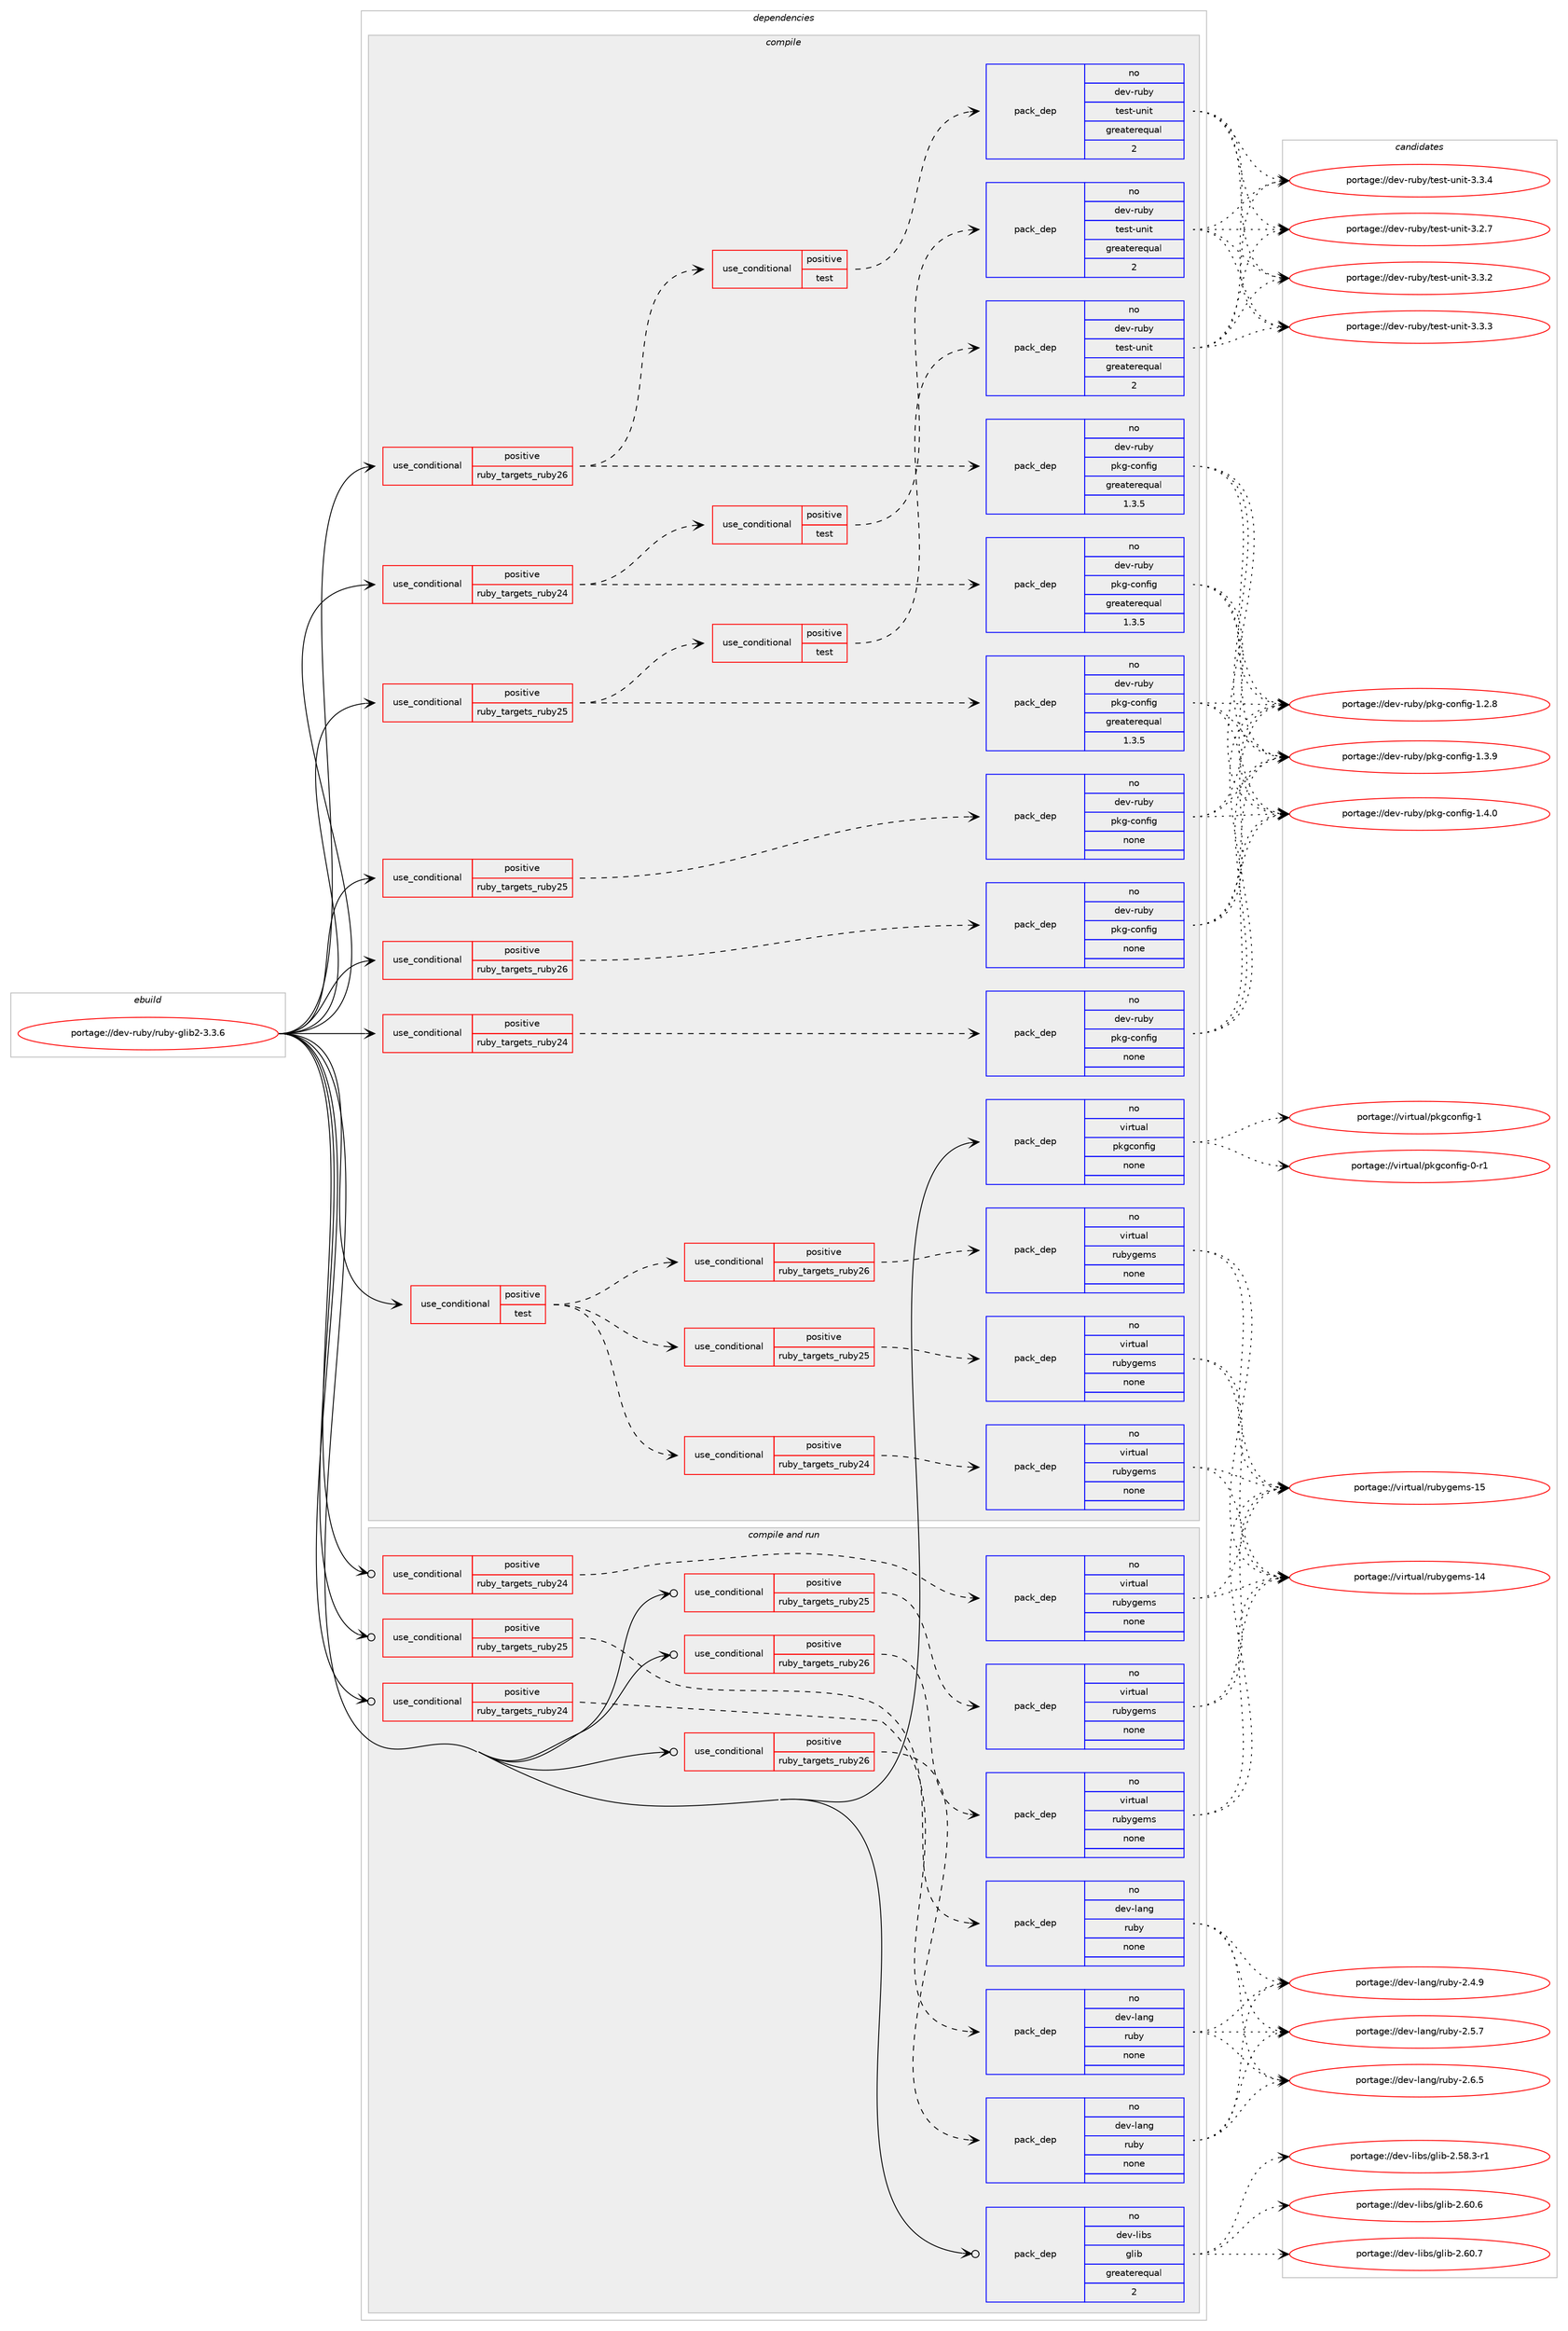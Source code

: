 digraph prolog {

# *************
# Graph options
# *************

newrank=true;
concentrate=true;
compound=true;
graph [rankdir=LR,fontname=Helvetica,fontsize=10,ranksep=1.5];#, ranksep=2.5, nodesep=0.2];
edge  [arrowhead=vee];
node  [fontname=Helvetica,fontsize=10];

# **********
# The ebuild
# **********

subgraph cluster_leftcol {
color=gray;
rank=same;
label=<<i>ebuild</i>>;
id [label="portage://dev-ruby/ruby-glib2-3.3.6", color=red, width=4, href="../dev-ruby/ruby-glib2-3.3.6.svg"];
}

# ****************
# The dependencies
# ****************

subgraph cluster_midcol {
color=gray;
label=<<i>dependencies</i>>;
subgraph cluster_compile {
fillcolor="#eeeeee";
style=filled;
label=<<i>compile</i>>;
subgraph cond63662 {
dependency243718 [label=<<TABLE BORDER="0" CELLBORDER="1" CELLSPACING="0" CELLPADDING="4"><TR><TD ROWSPAN="3" CELLPADDING="10">use_conditional</TD></TR><TR><TD>positive</TD></TR><TR><TD>ruby_targets_ruby24</TD></TR></TABLE>>, shape=none, color=red];
subgraph pack176511 {
dependency243719 [label=<<TABLE BORDER="0" CELLBORDER="1" CELLSPACING="0" CELLPADDING="4" WIDTH="220"><TR><TD ROWSPAN="6" CELLPADDING="30">pack_dep</TD></TR><TR><TD WIDTH="110">no</TD></TR><TR><TD>dev-ruby</TD></TR><TR><TD>pkg-config</TD></TR><TR><TD>greaterequal</TD></TR><TR><TD>1.3.5</TD></TR></TABLE>>, shape=none, color=blue];
}
dependency243718:e -> dependency243719:w [weight=20,style="dashed",arrowhead="vee"];
subgraph cond63663 {
dependency243720 [label=<<TABLE BORDER="0" CELLBORDER="1" CELLSPACING="0" CELLPADDING="4"><TR><TD ROWSPAN="3" CELLPADDING="10">use_conditional</TD></TR><TR><TD>positive</TD></TR><TR><TD>test</TD></TR></TABLE>>, shape=none, color=red];
subgraph pack176512 {
dependency243721 [label=<<TABLE BORDER="0" CELLBORDER="1" CELLSPACING="0" CELLPADDING="4" WIDTH="220"><TR><TD ROWSPAN="6" CELLPADDING="30">pack_dep</TD></TR><TR><TD WIDTH="110">no</TD></TR><TR><TD>dev-ruby</TD></TR><TR><TD>test-unit</TD></TR><TR><TD>greaterequal</TD></TR><TR><TD>2</TD></TR></TABLE>>, shape=none, color=blue];
}
dependency243720:e -> dependency243721:w [weight=20,style="dashed",arrowhead="vee"];
}
dependency243718:e -> dependency243720:w [weight=20,style="dashed",arrowhead="vee"];
}
id:e -> dependency243718:w [weight=20,style="solid",arrowhead="vee"];
subgraph cond63664 {
dependency243722 [label=<<TABLE BORDER="0" CELLBORDER="1" CELLSPACING="0" CELLPADDING="4"><TR><TD ROWSPAN="3" CELLPADDING="10">use_conditional</TD></TR><TR><TD>positive</TD></TR><TR><TD>ruby_targets_ruby24</TD></TR></TABLE>>, shape=none, color=red];
subgraph pack176513 {
dependency243723 [label=<<TABLE BORDER="0" CELLBORDER="1" CELLSPACING="0" CELLPADDING="4" WIDTH="220"><TR><TD ROWSPAN="6" CELLPADDING="30">pack_dep</TD></TR><TR><TD WIDTH="110">no</TD></TR><TR><TD>dev-ruby</TD></TR><TR><TD>pkg-config</TD></TR><TR><TD>none</TD></TR><TR><TD></TD></TR></TABLE>>, shape=none, color=blue];
}
dependency243722:e -> dependency243723:w [weight=20,style="dashed",arrowhead="vee"];
}
id:e -> dependency243722:w [weight=20,style="solid",arrowhead="vee"];
subgraph cond63665 {
dependency243724 [label=<<TABLE BORDER="0" CELLBORDER="1" CELLSPACING="0" CELLPADDING="4"><TR><TD ROWSPAN="3" CELLPADDING="10">use_conditional</TD></TR><TR><TD>positive</TD></TR><TR><TD>ruby_targets_ruby25</TD></TR></TABLE>>, shape=none, color=red];
subgraph pack176514 {
dependency243725 [label=<<TABLE BORDER="0" CELLBORDER="1" CELLSPACING="0" CELLPADDING="4" WIDTH="220"><TR><TD ROWSPAN="6" CELLPADDING="30">pack_dep</TD></TR><TR><TD WIDTH="110">no</TD></TR><TR><TD>dev-ruby</TD></TR><TR><TD>pkg-config</TD></TR><TR><TD>greaterequal</TD></TR><TR><TD>1.3.5</TD></TR></TABLE>>, shape=none, color=blue];
}
dependency243724:e -> dependency243725:w [weight=20,style="dashed",arrowhead="vee"];
subgraph cond63666 {
dependency243726 [label=<<TABLE BORDER="0" CELLBORDER="1" CELLSPACING="0" CELLPADDING="4"><TR><TD ROWSPAN="3" CELLPADDING="10">use_conditional</TD></TR><TR><TD>positive</TD></TR><TR><TD>test</TD></TR></TABLE>>, shape=none, color=red];
subgraph pack176515 {
dependency243727 [label=<<TABLE BORDER="0" CELLBORDER="1" CELLSPACING="0" CELLPADDING="4" WIDTH="220"><TR><TD ROWSPAN="6" CELLPADDING="30">pack_dep</TD></TR><TR><TD WIDTH="110">no</TD></TR><TR><TD>dev-ruby</TD></TR><TR><TD>test-unit</TD></TR><TR><TD>greaterequal</TD></TR><TR><TD>2</TD></TR></TABLE>>, shape=none, color=blue];
}
dependency243726:e -> dependency243727:w [weight=20,style="dashed",arrowhead="vee"];
}
dependency243724:e -> dependency243726:w [weight=20,style="dashed",arrowhead="vee"];
}
id:e -> dependency243724:w [weight=20,style="solid",arrowhead="vee"];
subgraph cond63667 {
dependency243728 [label=<<TABLE BORDER="0" CELLBORDER="1" CELLSPACING="0" CELLPADDING="4"><TR><TD ROWSPAN="3" CELLPADDING="10">use_conditional</TD></TR><TR><TD>positive</TD></TR><TR><TD>ruby_targets_ruby25</TD></TR></TABLE>>, shape=none, color=red];
subgraph pack176516 {
dependency243729 [label=<<TABLE BORDER="0" CELLBORDER="1" CELLSPACING="0" CELLPADDING="4" WIDTH="220"><TR><TD ROWSPAN="6" CELLPADDING="30">pack_dep</TD></TR><TR><TD WIDTH="110">no</TD></TR><TR><TD>dev-ruby</TD></TR><TR><TD>pkg-config</TD></TR><TR><TD>none</TD></TR><TR><TD></TD></TR></TABLE>>, shape=none, color=blue];
}
dependency243728:e -> dependency243729:w [weight=20,style="dashed",arrowhead="vee"];
}
id:e -> dependency243728:w [weight=20,style="solid",arrowhead="vee"];
subgraph cond63668 {
dependency243730 [label=<<TABLE BORDER="0" CELLBORDER="1" CELLSPACING="0" CELLPADDING="4"><TR><TD ROWSPAN="3" CELLPADDING="10">use_conditional</TD></TR><TR><TD>positive</TD></TR><TR><TD>ruby_targets_ruby26</TD></TR></TABLE>>, shape=none, color=red];
subgraph pack176517 {
dependency243731 [label=<<TABLE BORDER="0" CELLBORDER="1" CELLSPACING="0" CELLPADDING="4" WIDTH="220"><TR><TD ROWSPAN="6" CELLPADDING="30">pack_dep</TD></TR><TR><TD WIDTH="110">no</TD></TR><TR><TD>dev-ruby</TD></TR><TR><TD>pkg-config</TD></TR><TR><TD>greaterequal</TD></TR><TR><TD>1.3.5</TD></TR></TABLE>>, shape=none, color=blue];
}
dependency243730:e -> dependency243731:w [weight=20,style="dashed",arrowhead="vee"];
subgraph cond63669 {
dependency243732 [label=<<TABLE BORDER="0" CELLBORDER="1" CELLSPACING="0" CELLPADDING="4"><TR><TD ROWSPAN="3" CELLPADDING="10">use_conditional</TD></TR><TR><TD>positive</TD></TR><TR><TD>test</TD></TR></TABLE>>, shape=none, color=red];
subgraph pack176518 {
dependency243733 [label=<<TABLE BORDER="0" CELLBORDER="1" CELLSPACING="0" CELLPADDING="4" WIDTH="220"><TR><TD ROWSPAN="6" CELLPADDING="30">pack_dep</TD></TR><TR><TD WIDTH="110">no</TD></TR><TR><TD>dev-ruby</TD></TR><TR><TD>test-unit</TD></TR><TR><TD>greaterequal</TD></TR><TR><TD>2</TD></TR></TABLE>>, shape=none, color=blue];
}
dependency243732:e -> dependency243733:w [weight=20,style="dashed",arrowhead="vee"];
}
dependency243730:e -> dependency243732:w [weight=20,style="dashed",arrowhead="vee"];
}
id:e -> dependency243730:w [weight=20,style="solid",arrowhead="vee"];
subgraph cond63670 {
dependency243734 [label=<<TABLE BORDER="0" CELLBORDER="1" CELLSPACING="0" CELLPADDING="4"><TR><TD ROWSPAN="3" CELLPADDING="10">use_conditional</TD></TR><TR><TD>positive</TD></TR><TR><TD>ruby_targets_ruby26</TD></TR></TABLE>>, shape=none, color=red];
subgraph pack176519 {
dependency243735 [label=<<TABLE BORDER="0" CELLBORDER="1" CELLSPACING="0" CELLPADDING="4" WIDTH="220"><TR><TD ROWSPAN="6" CELLPADDING="30">pack_dep</TD></TR><TR><TD WIDTH="110">no</TD></TR><TR><TD>dev-ruby</TD></TR><TR><TD>pkg-config</TD></TR><TR><TD>none</TD></TR><TR><TD></TD></TR></TABLE>>, shape=none, color=blue];
}
dependency243734:e -> dependency243735:w [weight=20,style="dashed",arrowhead="vee"];
}
id:e -> dependency243734:w [weight=20,style="solid",arrowhead="vee"];
subgraph cond63671 {
dependency243736 [label=<<TABLE BORDER="0" CELLBORDER="1" CELLSPACING="0" CELLPADDING="4"><TR><TD ROWSPAN="3" CELLPADDING="10">use_conditional</TD></TR><TR><TD>positive</TD></TR><TR><TD>test</TD></TR></TABLE>>, shape=none, color=red];
subgraph cond63672 {
dependency243737 [label=<<TABLE BORDER="0" CELLBORDER="1" CELLSPACING="0" CELLPADDING="4"><TR><TD ROWSPAN="3" CELLPADDING="10">use_conditional</TD></TR><TR><TD>positive</TD></TR><TR><TD>ruby_targets_ruby24</TD></TR></TABLE>>, shape=none, color=red];
subgraph pack176520 {
dependency243738 [label=<<TABLE BORDER="0" CELLBORDER="1" CELLSPACING="0" CELLPADDING="4" WIDTH="220"><TR><TD ROWSPAN="6" CELLPADDING="30">pack_dep</TD></TR><TR><TD WIDTH="110">no</TD></TR><TR><TD>virtual</TD></TR><TR><TD>rubygems</TD></TR><TR><TD>none</TD></TR><TR><TD></TD></TR></TABLE>>, shape=none, color=blue];
}
dependency243737:e -> dependency243738:w [weight=20,style="dashed",arrowhead="vee"];
}
dependency243736:e -> dependency243737:w [weight=20,style="dashed",arrowhead="vee"];
subgraph cond63673 {
dependency243739 [label=<<TABLE BORDER="0" CELLBORDER="1" CELLSPACING="0" CELLPADDING="4"><TR><TD ROWSPAN="3" CELLPADDING="10">use_conditional</TD></TR><TR><TD>positive</TD></TR><TR><TD>ruby_targets_ruby25</TD></TR></TABLE>>, shape=none, color=red];
subgraph pack176521 {
dependency243740 [label=<<TABLE BORDER="0" CELLBORDER="1" CELLSPACING="0" CELLPADDING="4" WIDTH="220"><TR><TD ROWSPAN="6" CELLPADDING="30">pack_dep</TD></TR><TR><TD WIDTH="110">no</TD></TR><TR><TD>virtual</TD></TR><TR><TD>rubygems</TD></TR><TR><TD>none</TD></TR><TR><TD></TD></TR></TABLE>>, shape=none, color=blue];
}
dependency243739:e -> dependency243740:w [weight=20,style="dashed",arrowhead="vee"];
}
dependency243736:e -> dependency243739:w [weight=20,style="dashed",arrowhead="vee"];
subgraph cond63674 {
dependency243741 [label=<<TABLE BORDER="0" CELLBORDER="1" CELLSPACING="0" CELLPADDING="4"><TR><TD ROWSPAN="3" CELLPADDING="10">use_conditional</TD></TR><TR><TD>positive</TD></TR><TR><TD>ruby_targets_ruby26</TD></TR></TABLE>>, shape=none, color=red];
subgraph pack176522 {
dependency243742 [label=<<TABLE BORDER="0" CELLBORDER="1" CELLSPACING="0" CELLPADDING="4" WIDTH="220"><TR><TD ROWSPAN="6" CELLPADDING="30">pack_dep</TD></TR><TR><TD WIDTH="110">no</TD></TR><TR><TD>virtual</TD></TR><TR><TD>rubygems</TD></TR><TR><TD>none</TD></TR><TR><TD></TD></TR></TABLE>>, shape=none, color=blue];
}
dependency243741:e -> dependency243742:w [weight=20,style="dashed",arrowhead="vee"];
}
dependency243736:e -> dependency243741:w [weight=20,style="dashed",arrowhead="vee"];
}
id:e -> dependency243736:w [weight=20,style="solid",arrowhead="vee"];
subgraph pack176523 {
dependency243743 [label=<<TABLE BORDER="0" CELLBORDER="1" CELLSPACING="0" CELLPADDING="4" WIDTH="220"><TR><TD ROWSPAN="6" CELLPADDING="30">pack_dep</TD></TR><TR><TD WIDTH="110">no</TD></TR><TR><TD>virtual</TD></TR><TR><TD>pkgconfig</TD></TR><TR><TD>none</TD></TR><TR><TD></TD></TR></TABLE>>, shape=none, color=blue];
}
id:e -> dependency243743:w [weight=20,style="solid",arrowhead="vee"];
}
subgraph cluster_compileandrun {
fillcolor="#eeeeee";
style=filled;
label=<<i>compile and run</i>>;
subgraph cond63675 {
dependency243744 [label=<<TABLE BORDER="0" CELLBORDER="1" CELLSPACING="0" CELLPADDING="4"><TR><TD ROWSPAN="3" CELLPADDING="10">use_conditional</TD></TR><TR><TD>positive</TD></TR><TR><TD>ruby_targets_ruby24</TD></TR></TABLE>>, shape=none, color=red];
subgraph pack176524 {
dependency243745 [label=<<TABLE BORDER="0" CELLBORDER="1" CELLSPACING="0" CELLPADDING="4" WIDTH="220"><TR><TD ROWSPAN="6" CELLPADDING="30">pack_dep</TD></TR><TR><TD WIDTH="110">no</TD></TR><TR><TD>dev-lang</TD></TR><TR><TD>ruby</TD></TR><TR><TD>none</TD></TR><TR><TD></TD></TR></TABLE>>, shape=none, color=blue];
}
dependency243744:e -> dependency243745:w [weight=20,style="dashed",arrowhead="vee"];
}
id:e -> dependency243744:w [weight=20,style="solid",arrowhead="odotvee"];
subgraph cond63676 {
dependency243746 [label=<<TABLE BORDER="0" CELLBORDER="1" CELLSPACING="0" CELLPADDING="4"><TR><TD ROWSPAN="3" CELLPADDING="10">use_conditional</TD></TR><TR><TD>positive</TD></TR><TR><TD>ruby_targets_ruby24</TD></TR></TABLE>>, shape=none, color=red];
subgraph pack176525 {
dependency243747 [label=<<TABLE BORDER="0" CELLBORDER="1" CELLSPACING="0" CELLPADDING="4" WIDTH="220"><TR><TD ROWSPAN="6" CELLPADDING="30">pack_dep</TD></TR><TR><TD WIDTH="110">no</TD></TR><TR><TD>virtual</TD></TR><TR><TD>rubygems</TD></TR><TR><TD>none</TD></TR><TR><TD></TD></TR></TABLE>>, shape=none, color=blue];
}
dependency243746:e -> dependency243747:w [weight=20,style="dashed",arrowhead="vee"];
}
id:e -> dependency243746:w [weight=20,style="solid",arrowhead="odotvee"];
subgraph cond63677 {
dependency243748 [label=<<TABLE BORDER="0" CELLBORDER="1" CELLSPACING="0" CELLPADDING="4"><TR><TD ROWSPAN="3" CELLPADDING="10">use_conditional</TD></TR><TR><TD>positive</TD></TR><TR><TD>ruby_targets_ruby25</TD></TR></TABLE>>, shape=none, color=red];
subgraph pack176526 {
dependency243749 [label=<<TABLE BORDER="0" CELLBORDER="1" CELLSPACING="0" CELLPADDING="4" WIDTH="220"><TR><TD ROWSPAN="6" CELLPADDING="30">pack_dep</TD></TR><TR><TD WIDTH="110">no</TD></TR><TR><TD>dev-lang</TD></TR><TR><TD>ruby</TD></TR><TR><TD>none</TD></TR><TR><TD></TD></TR></TABLE>>, shape=none, color=blue];
}
dependency243748:e -> dependency243749:w [weight=20,style="dashed",arrowhead="vee"];
}
id:e -> dependency243748:w [weight=20,style="solid",arrowhead="odotvee"];
subgraph cond63678 {
dependency243750 [label=<<TABLE BORDER="0" CELLBORDER="1" CELLSPACING="0" CELLPADDING="4"><TR><TD ROWSPAN="3" CELLPADDING="10">use_conditional</TD></TR><TR><TD>positive</TD></TR><TR><TD>ruby_targets_ruby25</TD></TR></TABLE>>, shape=none, color=red];
subgraph pack176527 {
dependency243751 [label=<<TABLE BORDER="0" CELLBORDER="1" CELLSPACING="0" CELLPADDING="4" WIDTH="220"><TR><TD ROWSPAN="6" CELLPADDING="30">pack_dep</TD></TR><TR><TD WIDTH="110">no</TD></TR><TR><TD>virtual</TD></TR><TR><TD>rubygems</TD></TR><TR><TD>none</TD></TR><TR><TD></TD></TR></TABLE>>, shape=none, color=blue];
}
dependency243750:e -> dependency243751:w [weight=20,style="dashed",arrowhead="vee"];
}
id:e -> dependency243750:w [weight=20,style="solid",arrowhead="odotvee"];
subgraph cond63679 {
dependency243752 [label=<<TABLE BORDER="0" CELLBORDER="1" CELLSPACING="0" CELLPADDING="4"><TR><TD ROWSPAN="3" CELLPADDING="10">use_conditional</TD></TR><TR><TD>positive</TD></TR><TR><TD>ruby_targets_ruby26</TD></TR></TABLE>>, shape=none, color=red];
subgraph pack176528 {
dependency243753 [label=<<TABLE BORDER="0" CELLBORDER="1" CELLSPACING="0" CELLPADDING="4" WIDTH="220"><TR><TD ROWSPAN="6" CELLPADDING="30">pack_dep</TD></TR><TR><TD WIDTH="110">no</TD></TR><TR><TD>dev-lang</TD></TR><TR><TD>ruby</TD></TR><TR><TD>none</TD></TR><TR><TD></TD></TR></TABLE>>, shape=none, color=blue];
}
dependency243752:e -> dependency243753:w [weight=20,style="dashed",arrowhead="vee"];
}
id:e -> dependency243752:w [weight=20,style="solid",arrowhead="odotvee"];
subgraph cond63680 {
dependency243754 [label=<<TABLE BORDER="0" CELLBORDER="1" CELLSPACING="0" CELLPADDING="4"><TR><TD ROWSPAN="3" CELLPADDING="10">use_conditional</TD></TR><TR><TD>positive</TD></TR><TR><TD>ruby_targets_ruby26</TD></TR></TABLE>>, shape=none, color=red];
subgraph pack176529 {
dependency243755 [label=<<TABLE BORDER="0" CELLBORDER="1" CELLSPACING="0" CELLPADDING="4" WIDTH="220"><TR><TD ROWSPAN="6" CELLPADDING="30">pack_dep</TD></TR><TR><TD WIDTH="110">no</TD></TR><TR><TD>virtual</TD></TR><TR><TD>rubygems</TD></TR><TR><TD>none</TD></TR><TR><TD></TD></TR></TABLE>>, shape=none, color=blue];
}
dependency243754:e -> dependency243755:w [weight=20,style="dashed",arrowhead="vee"];
}
id:e -> dependency243754:w [weight=20,style="solid",arrowhead="odotvee"];
subgraph pack176530 {
dependency243756 [label=<<TABLE BORDER="0" CELLBORDER="1" CELLSPACING="0" CELLPADDING="4" WIDTH="220"><TR><TD ROWSPAN="6" CELLPADDING="30">pack_dep</TD></TR><TR><TD WIDTH="110">no</TD></TR><TR><TD>dev-libs</TD></TR><TR><TD>glib</TD></TR><TR><TD>greaterequal</TD></TR><TR><TD>2</TD></TR></TABLE>>, shape=none, color=blue];
}
id:e -> dependency243756:w [weight=20,style="solid",arrowhead="odotvee"];
}
subgraph cluster_run {
fillcolor="#eeeeee";
style=filled;
label=<<i>run</i>>;
}
}

# **************
# The candidates
# **************

subgraph cluster_choices {
rank=same;
color=gray;
label=<<i>candidates</i>>;

subgraph choice176511 {
color=black;
nodesep=1;
choiceportage1001011184511411798121471121071034599111110102105103454946504656 [label="portage://dev-ruby/pkg-config-1.2.8", color=red, width=4,href="../dev-ruby/pkg-config-1.2.8.svg"];
choiceportage1001011184511411798121471121071034599111110102105103454946514657 [label="portage://dev-ruby/pkg-config-1.3.9", color=red, width=4,href="../dev-ruby/pkg-config-1.3.9.svg"];
choiceportage1001011184511411798121471121071034599111110102105103454946524648 [label="portage://dev-ruby/pkg-config-1.4.0", color=red, width=4,href="../dev-ruby/pkg-config-1.4.0.svg"];
dependency243719:e -> choiceportage1001011184511411798121471121071034599111110102105103454946504656:w [style=dotted,weight="100"];
dependency243719:e -> choiceportage1001011184511411798121471121071034599111110102105103454946514657:w [style=dotted,weight="100"];
dependency243719:e -> choiceportage1001011184511411798121471121071034599111110102105103454946524648:w [style=dotted,weight="100"];
}
subgraph choice176512 {
color=black;
nodesep=1;
choiceportage10010111845114117981214711610111511645117110105116455146504655 [label="portage://dev-ruby/test-unit-3.2.7", color=red, width=4,href="../dev-ruby/test-unit-3.2.7.svg"];
choiceportage10010111845114117981214711610111511645117110105116455146514650 [label="portage://dev-ruby/test-unit-3.3.2", color=red, width=4,href="../dev-ruby/test-unit-3.3.2.svg"];
choiceportage10010111845114117981214711610111511645117110105116455146514651 [label="portage://dev-ruby/test-unit-3.3.3", color=red, width=4,href="../dev-ruby/test-unit-3.3.3.svg"];
choiceportage10010111845114117981214711610111511645117110105116455146514652 [label="portage://dev-ruby/test-unit-3.3.4", color=red, width=4,href="../dev-ruby/test-unit-3.3.4.svg"];
dependency243721:e -> choiceportage10010111845114117981214711610111511645117110105116455146504655:w [style=dotted,weight="100"];
dependency243721:e -> choiceportage10010111845114117981214711610111511645117110105116455146514650:w [style=dotted,weight="100"];
dependency243721:e -> choiceportage10010111845114117981214711610111511645117110105116455146514651:w [style=dotted,weight="100"];
dependency243721:e -> choiceportage10010111845114117981214711610111511645117110105116455146514652:w [style=dotted,weight="100"];
}
subgraph choice176513 {
color=black;
nodesep=1;
choiceportage1001011184511411798121471121071034599111110102105103454946504656 [label="portage://dev-ruby/pkg-config-1.2.8", color=red, width=4,href="../dev-ruby/pkg-config-1.2.8.svg"];
choiceportage1001011184511411798121471121071034599111110102105103454946514657 [label="portage://dev-ruby/pkg-config-1.3.9", color=red, width=4,href="../dev-ruby/pkg-config-1.3.9.svg"];
choiceportage1001011184511411798121471121071034599111110102105103454946524648 [label="portage://dev-ruby/pkg-config-1.4.0", color=red, width=4,href="../dev-ruby/pkg-config-1.4.0.svg"];
dependency243723:e -> choiceportage1001011184511411798121471121071034599111110102105103454946504656:w [style=dotted,weight="100"];
dependency243723:e -> choiceportage1001011184511411798121471121071034599111110102105103454946514657:w [style=dotted,weight="100"];
dependency243723:e -> choiceportage1001011184511411798121471121071034599111110102105103454946524648:w [style=dotted,weight="100"];
}
subgraph choice176514 {
color=black;
nodesep=1;
choiceportage1001011184511411798121471121071034599111110102105103454946504656 [label="portage://dev-ruby/pkg-config-1.2.8", color=red, width=4,href="../dev-ruby/pkg-config-1.2.8.svg"];
choiceportage1001011184511411798121471121071034599111110102105103454946514657 [label="portage://dev-ruby/pkg-config-1.3.9", color=red, width=4,href="../dev-ruby/pkg-config-1.3.9.svg"];
choiceportage1001011184511411798121471121071034599111110102105103454946524648 [label="portage://dev-ruby/pkg-config-1.4.0", color=red, width=4,href="../dev-ruby/pkg-config-1.4.0.svg"];
dependency243725:e -> choiceportage1001011184511411798121471121071034599111110102105103454946504656:w [style=dotted,weight="100"];
dependency243725:e -> choiceportage1001011184511411798121471121071034599111110102105103454946514657:w [style=dotted,weight="100"];
dependency243725:e -> choiceportage1001011184511411798121471121071034599111110102105103454946524648:w [style=dotted,weight="100"];
}
subgraph choice176515 {
color=black;
nodesep=1;
choiceportage10010111845114117981214711610111511645117110105116455146504655 [label="portage://dev-ruby/test-unit-3.2.7", color=red, width=4,href="../dev-ruby/test-unit-3.2.7.svg"];
choiceportage10010111845114117981214711610111511645117110105116455146514650 [label="portage://dev-ruby/test-unit-3.3.2", color=red, width=4,href="../dev-ruby/test-unit-3.3.2.svg"];
choiceportage10010111845114117981214711610111511645117110105116455146514651 [label="portage://dev-ruby/test-unit-3.3.3", color=red, width=4,href="../dev-ruby/test-unit-3.3.3.svg"];
choiceportage10010111845114117981214711610111511645117110105116455146514652 [label="portage://dev-ruby/test-unit-3.3.4", color=red, width=4,href="../dev-ruby/test-unit-3.3.4.svg"];
dependency243727:e -> choiceportage10010111845114117981214711610111511645117110105116455146504655:w [style=dotted,weight="100"];
dependency243727:e -> choiceportage10010111845114117981214711610111511645117110105116455146514650:w [style=dotted,weight="100"];
dependency243727:e -> choiceportage10010111845114117981214711610111511645117110105116455146514651:w [style=dotted,weight="100"];
dependency243727:e -> choiceportage10010111845114117981214711610111511645117110105116455146514652:w [style=dotted,weight="100"];
}
subgraph choice176516 {
color=black;
nodesep=1;
choiceportage1001011184511411798121471121071034599111110102105103454946504656 [label="portage://dev-ruby/pkg-config-1.2.8", color=red, width=4,href="../dev-ruby/pkg-config-1.2.8.svg"];
choiceportage1001011184511411798121471121071034599111110102105103454946514657 [label="portage://dev-ruby/pkg-config-1.3.9", color=red, width=4,href="../dev-ruby/pkg-config-1.3.9.svg"];
choiceportage1001011184511411798121471121071034599111110102105103454946524648 [label="portage://dev-ruby/pkg-config-1.4.0", color=red, width=4,href="../dev-ruby/pkg-config-1.4.0.svg"];
dependency243729:e -> choiceportage1001011184511411798121471121071034599111110102105103454946504656:w [style=dotted,weight="100"];
dependency243729:e -> choiceportage1001011184511411798121471121071034599111110102105103454946514657:w [style=dotted,weight="100"];
dependency243729:e -> choiceportage1001011184511411798121471121071034599111110102105103454946524648:w [style=dotted,weight="100"];
}
subgraph choice176517 {
color=black;
nodesep=1;
choiceportage1001011184511411798121471121071034599111110102105103454946504656 [label="portage://dev-ruby/pkg-config-1.2.8", color=red, width=4,href="../dev-ruby/pkg-config-1.2.8.svg"];
choiceportage1001011184511411798121471121071034599111110102105103454946514657 [label="portage://dev-ruby/pkg-config-1.3.9", color=red, width=4,href="../dev-ruby/pkg-config-1.3.9.svg"];
choiceportage1001011184511411798121471121071034599111110102105103454946524648 [label="portage://dev-ruby/pkg-config-1.4.0", color=red, width=4,href="../dev-ruby/pkg-config-1.4.0.svg"];
dependency243731:e -> choiceportage1001011184511411798121471121071034599111110102105103454946504656:w [style=dotted,weight="100"];
dependency243731:e -> choiceportage1001011184511411798121471121071034599111110102105103454946514657:w [style=dotted,weight="100"];
dependency243731:e -> choiceportage1001011184511411798121471121071034599111110102105103454946524648:w [style=dotted,weight="100"];
}
subgraph choice176518 {
color=black;
nodesep=1;
choiceportage10010111845114117981214711610111511645117110105116455146504655 [label="portage://dev-ruby/test-unit-3.2.7", color=red, width=4,href="../dev-ruby/test-unit-3.2.7.svg"];
choiceportage10010111845114117981214711610111511645117110105116455146514650 [label="portage://dev-ruby/test-unit-3.3.2", color=red, width=4,href="../dev-ruby/test-unit-3.3.2.svg"];
choiceportage10010111845114117981214711610111511645117110105116455146514651 [label="portage://dev-ruby/test-unit-3.3.3", color=red, width=4,href="../dev-ruby/test-unit-3.3.3.svg"];
choiceportage10010111845114117981214711610111511645117110105116455146514652 [label="portage://dev-ruby/test-unit-3.3.4", color=red, width=4,href="../dev-ruby/test-unit-3.3.4.svg"];
dependency243733:e -> choiceportage10010111845114117981214711610111511645117110105116455146504655:w [style=dotted,weight="100"];
dependency243733:e -> choiceportage10010111845114117981214711610111511645117110105116455146514650:w [style=dotted,weight="100"];
dependency243733:e -> choiceportage10010111845114117981214711610111511645117110105116455146514651:w [style=dotted,weight="100"];
dependency243733:e -> choiceportage10010111845114117981214711610111511645117110105116455146514652:w [style=dotted,weight="100"];
}
subgraph choice176519 {
color=black;
nodesep=1;
choiceportage1001011184511411798121471121071034599111110102105103454946504656 [label="portage://dev-ruby/pkg-config-1.2.8", color=red, width=4,href="../dev-ruby/pkg-config-1.2.8.svg"];
choiceportage1001011184511411798121471121071034599111110102105103454946514657 [label="portage://dev-ruby/pkg-config-1.3.9", color=red, width=4,href="../dev-ruby/pkg-config-1.3.9.svg"];
choiceportage1001011184511411798121471121071034599111110102105103454946524648 [label="portage://dev-ruby/pkg-config-1.4.0", color=red, width=4,href="../dev-ruby/pkg-config-1.4.0.svg"];
dependency243735:e -> choiceportage1001011184511411798121471121071034599111110102105103454946504656:w [style=dotted,weight="100"];
dependency243735:e -> choiceportage1001011184511411798121471121071034599111110102105103454946514657:w [style=dotted,weight="100"];
dependency243735:e -> choiceportage1001011184511411798121471121071034599111110102105103454946524648:w [style=dotted,weight="100"];
}
subgraph choice176520 {
color=black;
nodesep=1;
choiceportage118105114116117971084711411798121103101109115454952 [label="portage://virtual/rubygems-14", color=red, width=4,href="../virtual/rubygems-14.svg"];
choiceportage118105114116117971084711411798121103101109115454953 [label="portage://virtual/rubygems-15", color=red, width=4,href="../virtual/rubygems-15.svg"];
dependency243738:e -> choiceportage118105114116117971084711411798121103101109115454952:w [style=dotted,weight="100"];
dependency243738:e -> choiceportage118105114116117971084711411798121103101109115454953:w [style=dotted,weight="100"];
}
subgraph choice176521 {
color=black;
nodesep=1;
choiceportage118105114116117971084711411798121103101109115454952 [label="portage://virtual/rubygems-14", color=red, width=4,href="../virtual/rubygems-14.svg"];
choiceportage118105114116117971084711411798121103101109115454953 [label="portage://virtual/rubygems-15", color=red, width=4,href="../virtual/rubygems-15.svg"];
dependency243740:e -> choiceportage118105114116117971084711411798121103101109115454952:w [style=dotted,weight="100"];
dependency243740:e -> choiceportage118105114116117971084711411798121103101109115454953:w [style=dotted,weight="100"];
}
subgraph choice176522 {
color=black;
nodesep=1;
choiceportage118105114116117971084711411798121103101109115454952 [label="portage://virtual/rubygems-14", color=red, width=4,href="../virtual/rubygems-14.svg"];
choiceportage118105114116117971084711411798121103101109115454953 [label="portage://virtual/rubygems-15", color=red, width=4,href="../virtual/rubygems-15.svg"];
dependency243742:e -> choiceportage118105114116117971084711411798121103101109115454952:w [style=dotted,weight="100"];
dependency243742:e -> choiceportage118105114116117971084711411798121103101109115454953:w [style=dotted,weight="100"];
}
subgraph choice176523 {
color=black;
nodesep=1;
choiceportage11810511411611797108471121071039911111010210510345484511449 [label="portage://virtual/pkgconfig-0-r1", color=red, width=4,href="../virtual/pkgconfig-0-r1.svg"];
choiceportage1181051141161179710847112107103991111101021051034549 [label="portage://virtual/pkgconfig-1", color=red, width=4,href="../virtual/pkgconfig-1.svg"];
dependency243743:e -> choiceportage11810511411611797108471121071039911111010210510345484511449:w [style=dotted,weight="100"];
dependency243743:e -> choiceportage1181051141161179710847112107103991111101021051034549:w [style=dotted,weight="100"];
}
subgraph choice176524 {
color=black;
nodesep=1;
choiceportage10010111845108971101034711411798121455046524657 [label="portage://dev-lang/ruby-2.4.9", color=red, width=4,href="../dev-lang/ruby-2.4.9.svg"];
choiceportage10010111845108971101034711411798121455046534655 [label="portage://dev-lang/ruby-2.5.7", color=red, width=4,href="../dev-lang/ruby-2.5.7.svg"];
choiceportage10010111845108971101034711411798121455046544653 [label="portage://dev-lang/ruby-2.6.5", color=red, width=4,href="../dev-lang/ruby-2.6.5.svg"];
dependency243745:e -> choiceportage10010111845108971101034711411798121455046524657:w [style=dotted,weight="100"];
dependency243745:e -> choiceportage10010111845108971101034711411798121455046534655:w [style=dotted,weight="100"];
dependency243745:e -> choiceportage10010111845108971101034711411798121455046544653:w [style=dotted,weight="100"];
}
subgraph choice176525 {
color=black;
nodesep=1;
choiceportage118105114116117971084711411798121103101109115454952 [label="portage://virtual/rubygems-14", color=red, width=4,href="../virtual/rubygems-14.svg"];
choiceportage118105114116117971084711411798121103101109115454953 [label="portage://virtual/rubygems-15", color=red, width=4,href="../virtual/rubygems-15.svg"];
dependency243747:e -> choiceportage118105114116117971084711411798121103101109115454952:w [style=dotted,weight="100"];
dependency243747:e -> choiceportage118105114116117971084711411798121103101109115454953:w [style=dotted,weight="100"];
}
subgraph choice176526 {
color=black;
nodesep=1;
choiceportage10010111845108971101034711411798121455046524657 [label="portage://dev-lang/ruby-2.4.9", color=red, width=4,href="../dev-lang/ruby-2.4.9.svg"];
choiceportage10010111845108971101034711411798121455046534655 [label="portage://dev-lang/ruby-2.5.7", color=red, width=4,href="../dev-lang/ruby-2.5.7.svg"];
choiceportage10010111845108971101034711411798121455046544653 [label="portage://dev-lang/ruby-2.6.5", color=red, width=4,href="../dev-lang/ruby-2.6.5.svg"];
dependency243749:e -> choiceportage10010111845108971101034711411798121455046524657:w [style=dotted,weight="100"];
dependency243749:e -> choiceportage10010111845108971101034711411798121455046534655:w [style=dotted,weight="100"];
dependency243749:e -> choiceportage10010111845108971101034711411798121455046544653:w [style=dotted,weight="100"];
}
subgraph choice176527 {
color=black;
nodesep=1;
choiceportage118105114116117971084711411798121103101109115454952 [label="portage://virtual/rubygems-14", color=red, width=4,href="../virtual/rubygems-14.svg"];
choiceportage118105114116117971084711411798121103101109115454953 [label="portage://virtual/rubygems-15", color=red, width=4,href="../virtual/rubygems-15.svg"];
dependency243751:e -> choiceportage118105114116117971084711411798121103101109115454952:w [style=dotted,weight="100"];
dependency243751:e -> choiceportage118105114116117971084711411798121103101109115454953:w [style=dotted,weight="100"];
}
subgraph choice176528 {
color=black;
nodesep=1;
choiceportage10010111845108971101034711411798121455046524657 [label="portage://dev-lang/ruby-2.4.9", color=red, width=4,href="../dev-lang/ruby-2.4.9.svg"];
choiceportage10010111845108971101034711411798121455046534655 [label="portage://dev-lang/ruby-2.5.7", color=red, width=4,href="../dev-lang/ruby-2.5.7.svg"];
choiceportage10010111845108971101034711411798121455046544653 [label="portage://dev-lang/ruby-2.6.5", color=red, width=4,href="../dev-lang/ruby-2.6.5.svg"];
dependency243753:e -> choiceportage10010111845108971101034711411798121455046524657:w [style=dotted,weight="100"];
dependency243753:e -> choiceportage10010111845108971101034711411798121455046534655:w [style=dotted,weight="100"];
dependency243753:e -> choiceportage10010111845108971101034711411798121455046544653:w [style=dotted,weight="100"];
}
subgraph choice176529 {
color=black;
nodesep=1;
choiceportage118105114116117971084711411798121103101109115454952 [label="portage://virtual/rubygems-14", color=red, width=4,href="../virtual/rubygems-14.svg"];
choiceportage118105114116117971084711411798121103101109115454953 [label="portage://virtual/rubygems-15", color=red, width=4,href="../virtual/rubygems-15.svg"];
dependency243755:e -> choiceportage118105114116117971084711411798121103101109115454952:w [style=dotted,weight="100"];
dependency243755:e -> choiceportage118105114116117971084711411798121103101109115454953:w [style=dotted,weight="100"];
}
subgraph choice176530 {
color=black;
nodesep=1;
choiceportage10010111845108105981154710310810598455046535646514511449 [label="portage://dev-libs/glib-2.58.3-r1", color=red, width=4,href="../dev-libs/glib-2.58.3-r1.svg"];
choiceportage1001011184510810598115471031081059845504654484654 [label="portage://dev-libs/glib-2.60.6", color=red, width=4,href="../dev-libs/glib-2.60.6.svg"];
choiceportage1001011184510810598115471031081059845504654484655 [label="portage://dev-libs/glib-2.60.7", color=red, width=4,href="../dev-libs/glib-2.60.7.svg"];
dependency243756:e -> choiceportage10010111845108105981154710310810598455046535646514511449:w [style=dotted,weight="100"];
dependency243756:e -> choiceportage1001011184510810598115471031081059845504654484654:w [style=dotted,weight="100"];
dependency243756:e -> choiceportage1001011184510810598115471031081059845504654484655:w [style=dotted,weight="100"];
}
}

}
